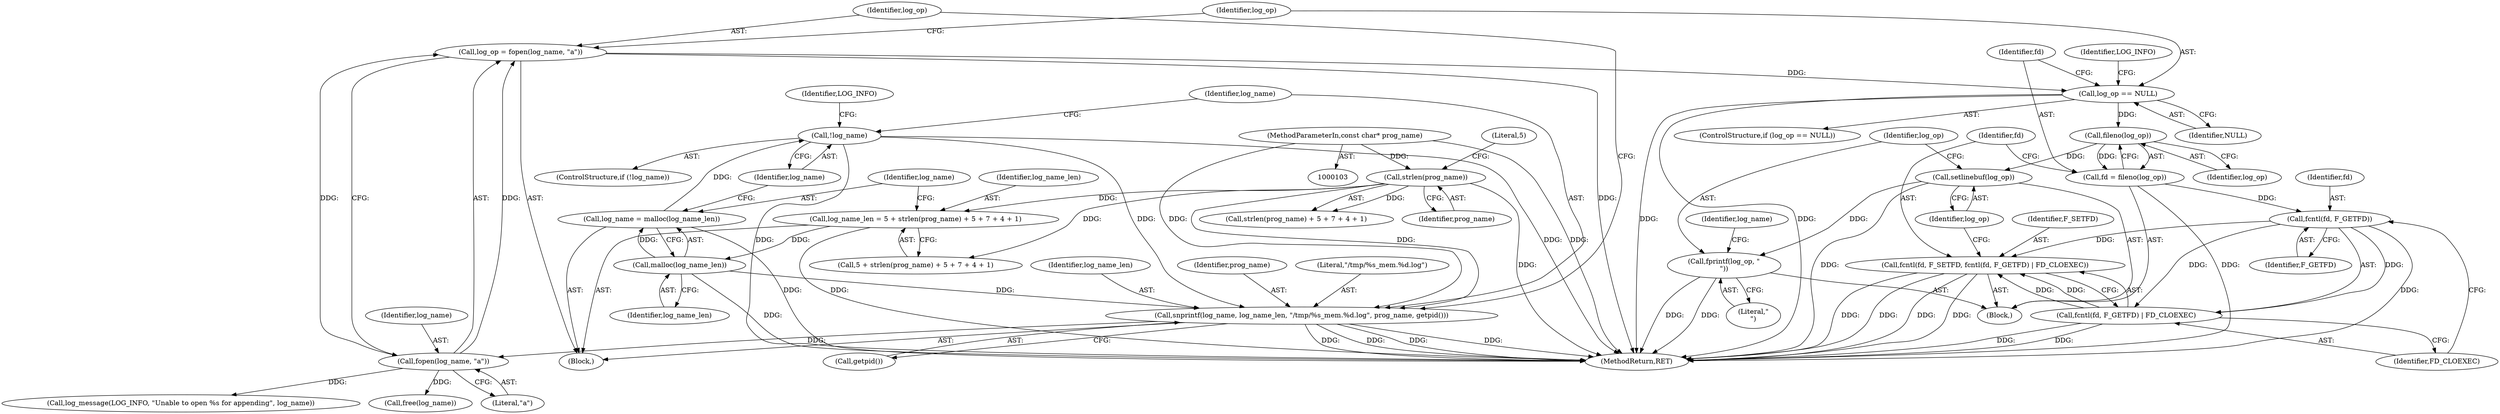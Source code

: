 digraph "0_keepalived_04f2d32871bb3b11d7dc024039952f2fe2750306_9@API" {
"1000158" [label="(Call,log_op = fopen(log_name, \"a\"))"];
"1000160" [label="(Call,fopen(log_name, \"a\"))"];
"1000152" [label="(Call,snprintf(log_name, log_name_len, \"/tmp/%s_mem.%d.log\", prog_name, getpid()))"];
"1000142" [label="(Call,!log_name)"];
"1000137" [label="(Call,log_name = malloc(log_name_len))"];
"1000139" [label="(Call,malloc(log_name_len))"];
"1000123" [label="(Call,log_name_len = 5 + strlen(prog_name) + 5 + 7 + 4 + 1)"];
"1000128" [label="(Call,strlen(prog_name))"];
"1000104" [label="(MethodParameterIn,const char* prog_name)"];
"1000164" [label="(Call,log_op == NULL)"];
"1000180" [label="(Call,fileno(log_op))"];
"1000178" [label="(Call,fd = fileno(log_op))"];
"1000186" [label="(Call,fcntl(fd, F_GETFD))"];
"1000182" [label="(Call,fcntl(fd, F_SETFD, fcntl(fd, F_GETFD) | FD_CLOEXEC))"];
"1000185" [label="(Call,fcntl(fd, F_GETFD) | FD_CLOEXEC)"];
"1000190" [label="(Call,setlinebuf(log_op))"];
"1000192" [label="(Call,fprintf(log_op, \"\n\"))"];
"1000143" [label="(Identifier,log_name)"];
"1000190" [label="(Call,setlinebuf(log_op))"];
"1000161" [label="(Identifier,log_name)"];
"1000124" [label="(Identifier,log_name_len)"];
"1000194" [label="(Literal,\"\n\")"];
"1000192" [label="(Call,fprintf(log_op, \"\n\"))"];
"1000156" [label="(Identifier,prog_name)"];
"1000128" [label="(Call,strlen(prog_name))"];
"1000137" [label="(Call,log_name = malloc(log_name_len))"];
"1000168" [label="(Call,log_message(LOG_INFO, \"Unable to open %s for appending\", log_name))"];
"1000141" [label="(ControlStructure,if (!log_name))"];
"1000200" [label="(MethodReturn,RET)"];
"1000186" [label="(Call,fcntl(fd, F_GETFD))"];
"1000184" [label="(Identifier,F_SETFD)"];
"1000123" [label="(Call,log_name_len = 5 + strlen(prog_name) + 5 + 7 + 4 + 1)"];
"1000195" [label="(Call,free(log_name))"];
"1000152" [label="(Call,snprintf(log_name, log_name_len, \"/tmp/%s_mem.%d.log\", prog_name, getpid()))"];
"1000155" [label="(Literal,\"/tmp/%s_mem.%d.log\")"];
"1000125" [label="(Call,5 + strlen(prog_name) + 5 + 7 + 4 + 1)"];
"1000166" [label="(Identifier,NULL)"];
"1000164" [label="(Call,log_op == NULL)"];
"1000182" [label="(Call,fcntl(fd, F_SETFD, fcntl(fd, F_GETFD) | FD_CLOEXEC))"];
"1000159" [label="(Identifier,log_op)"];
"1000191" [label="(Identifier,log_op)"];
"1000142" [label="(Call,!log_name)"];
"1000140" [label="(Identifier,log_name_len)"];
"1000162" [label="(Literal,\"a\")"];
"1000187" [label="(Identifier,fd)"];
"1000129" [label="(Identifier,prog_name)"];
"1000138" [label="(Identifier,log_name)"];
"1000157" [label="(Call,getpid())"];
"1000127" [label="(Call,strlen(prog_name) + 5 + 7 + 4 + 1)"];
"1000183" [label="(Identifier,fd)"];
"1000178" [label="(Call,fd = fileno(log_op))"];
"1000189" [label="(Identifier,FD_CLOEXEC)"];
"1000176" [label="(Block,)"];
"1000146" [label="(Identifier,LOG_INFO)"];
"1000106" [label="(Block,)"];
"1000139" [label="(Call,malloc(log_name_len))"];
"1000158" [label="(Call,log_op = fopen(log_name, \"a\"))"];
"1000196" [label="(Identifier,log_name)"];
"1000180" [label="(Call,fileno(log_op))"];
"1000163" [label="(ControlStructure,if (log_op == NULL))"];
"1000153" [label="(Identifier,log_name)"];
"1000154" [label="(Identifier,log_name_len)"];
"1000188" [label="(Identifier,F_GETFD)"];
"1000160" [label="(Call,fopen(log_name, \"a\"))"];
"1000179" [label="(Identifier,fd)"];
"1000181" [label="(Identifier,log_op)"];
"1000131" [label="(Literal,5)"];
"1000193" [label="(Identifier,log_op)"];
"1000104" [label="(MethodParameterIn,const char* prog_name)"];
"1000185" [label="(Call,fcntl(fd, F_GETFD) | FD_CLOEXEC)"];
"1000169" [label="(Identifier,LOG_INFO)"];
"1000165" [label="(Identifier,log_op)"];
"1000158" -> "1000106"  [label="AST: "];
"1000158" -> "1000160"  [label="CFG: "];
"1000159" -> "1000158"  [label="AST: "];
"1000160" -> "1000158"  [label="AST: "];
"1000165" -> "1000158"  [label="CFG: "];
"1000158" -> "1000200"  [label="DDG: "];
"1000160" -> "1000158"  [label="DDG: "];
"1000160" -> "1000158"  [label="DDG: "];
"1000158" -> "1000164"  [label="DDG: "];
"1000160" -> "1000162"  [label="CFG: "];
"1000161" -> "1000160"  [label="AST: "];
"1000162" -> "1000160"  [label="AST: "];
"1000152" -> "1000160"  [label="DDG: "];
"1000160" -> "1000168"  [label="DDG: "];
"1000160" -> "1000195"  [label="DDG: "];
"1000152" -> "1000106"  [label="AST: "];
"1000152" -> "1000157"  [label="CFG: "];
"1000153" -> "1000152"  [label="AST: "];
"1000154" -> "1000152"  [label="AST: "];
"1000155" -> "1000152"  [label="AST: "];
"1000156" -> "1000152"  [label="AST: "];
"1000157" -> "1000152"  [label="AST: "];
"1000159" -> "1000152"  [label="CFG: "];
"1000152" -> "1000200"  [label="DDG: "];
"1000152" -> "1000200"  [label="DDG: "];
"1000152" -> "1000200"  [label="DDG: "];
"1000152" -> "1000200"  [label="DDG: "];
"1000142" -> "1000152"  [label="DDG: "];
"1000139" -> "1000152"  [label="DDG: "];
"1000128" -> "1000152"  [label="DDG: "];
"1000104" -> "1000152"  [label="DDG: "];
"1000142" -> "1000141"  [label="AST: "];
"1000142" -> "1000143"  [label="CFG: "];
"1000143" -> "1000142"  [label="AST: "];
"1000146" -> "1000142"  [label="CFG: "];
"1000153" -> "1000142"  [label="CFG: "];
"1000142" -> "1000200"  [label="DDG: "];
"1000142" -> "1000200"  [label="DDG: "];
"1000137" -> "1000142"  [label="DDG: "];
"1000137" -> "1000106"  [label="AST: "];
"1000137" -> "1000139"  [label="CFG: "];
"1000138" -> "1000137"  [label="AST: "];
"1000139" -> "1000137"  [label="AST: "];
"1000143" -> "1000137"  [label="CFG: "];
"1000137" -> "1000200"  [label="DDG: "];
"1000139" -> "1000137"  [label="DDG: "];
"1000139" -> "1000140"  [label="CFG: "];
"1000140" -> "1000139"  [label="AST: "];
"1000139" -> "1000200"  [label="DDG: "];
"1000123" -> "1000139"  [label="DDG: "];
"1000123" -> "1000106"  [label="AST: "];
"1000123" -> "1000125"  [label="CFG: "];
"1000124" -> "1000123"  [label="AST: "];
"1000125" -> "1000123"  [label="AST: "];
"1000138" -> "1000123"  [label="CFG: "];
"1000123" -> "1000200"  [label="DDG: "];
"1000128" -> "1000123"  [label="DDG: "];
"1000128" -> "1000127"  [label="AST: "];
"1000128" -> "1000129"  [label="CFG: "];
"1000129" -> "1000128"  [label="AST: "];
"1000131" -> "1000128"  [label="CFG: "];
"1000128" -> "1000200"  [label="DDG: "];
"1000128" -> "1000125"  [label="DDG: "];
"1000128" -> "1000127"  [label="DDG: "];
"1000104" -> "1000128"  [label="DDG: "];
"1000104" -> "1000103"  [label="AST: "];
"1000104" -> "1000200"  [label="DDG: "];
"1000164" -> "1000163"  [label="AST: "];
"1000164" -> "1000166"  [label="CFG: "];
"1000165" -> "1000164"  [label="AST: "];
"1000166" -> "1000164"  [label="AST: "];
"1000169" -> "1000164"  [label="CFG: "];
"1000179" -> "1000164"  [label="CFG: "];
"1000164" -> "1000200"  [label="DDG: "];
"1000164" -> "1000200"  [label="DDG: "];
"1000164" -> "1000180"  [label="DDG: "];
"1000180" -> "1000178"  [label="AST: "];
"1000180" -> "1000181"  [label="CFG: "];
"1000181" -> "1000180"  [label="AST: "];
"1000178" -> "1000180"  [label="CFG: "];
"1000180" -> "1000178"  [label="DDG: "];
"1000180" -> "1000190"  [label="DDG: "];
"1000178" -> "1000176"  [label="AST: "];
"1000179" -> "1000178"  [label="AST: "];
"1000183" -> "1000178"  [label="CFG: "];
"1000178" -> "1000200"  [label="DDG: "];
"1000178" -> "1000186"  [label="DDG: "];
"1000186" -> "1000185"  [label="AST: "];
"1000186" -> "1000188"  [label="CFG: "];
"1000187" -> "1000186"  [label="AST: "];
"1000188" -> "1000186"  [label="AST: "];
"1000189" -> "1000186"  [label="CFG: "];
"1000186" -> "1000200"  [label="DDG: "];
"1000186" -> "1000182"  [label="DDG: "];
"1000186" -> "1000185"  [label="DDG: "];
"1000186" -> "1000185"  [label="DDG: "];
"1000182" -> "1000176"  [label="AST: "];
"1000182" -> "1000185"  [label="CFG: "];
"1000183" -> "1000182"  [label="AST: "];
"1000184" -> "1000182"  [label="AST: "];
"1000185" -> "1000182"  [label="AST: "];
"1000191" -> "1000182"  [label="CFG: "];
"1000182" -> "1000200"  [label="DDG: "];
"1000182" -> "1000200"  [label="DDG: "];
"1000182" -> "1000200"  [label="DDG: "];
"1000182" -> "1000200"  [label="DDG: "];
"1000185" -> "1000182"  [label="DDG: "];
"1000185" -> "1000182"  [label="DDG: "];
"1000185" -> "1000189"  [label="CFG: "];
"1000189" -> "1000185"  [label="AST: "];
"1000185" -> "1000200"  [label="DDG: "];
"1000185" -> "1000200"  [label="DDG: "];
"1000190" -> "1000176"  [label="AST: "];
"1000190" -> "1000191"  [label="CFG: "];
"1000191" -> "1000190"  [label="AST: "];
"1000193" -> "1000190"  [label="CFG: "];
"1000190" -> "1000200"  [label="DDG: "];
"1000190" -> "1000192"  [label="DDG: "];
"1000192" -> "1000176"  [label="AST: "];
"1000192" -> "1000194"  [label="CFG: "];
"1000193" -> "1000192"  [label="AST: "];
"1000194" -> "1000192"  [label="AST: "];
"1000196" -> "1000192"  [label="CFG: "];
"1000192" -> "1000200"  [label="DDG: "];
"1000192" -> "1000200"  [label="DDG: "];
}

